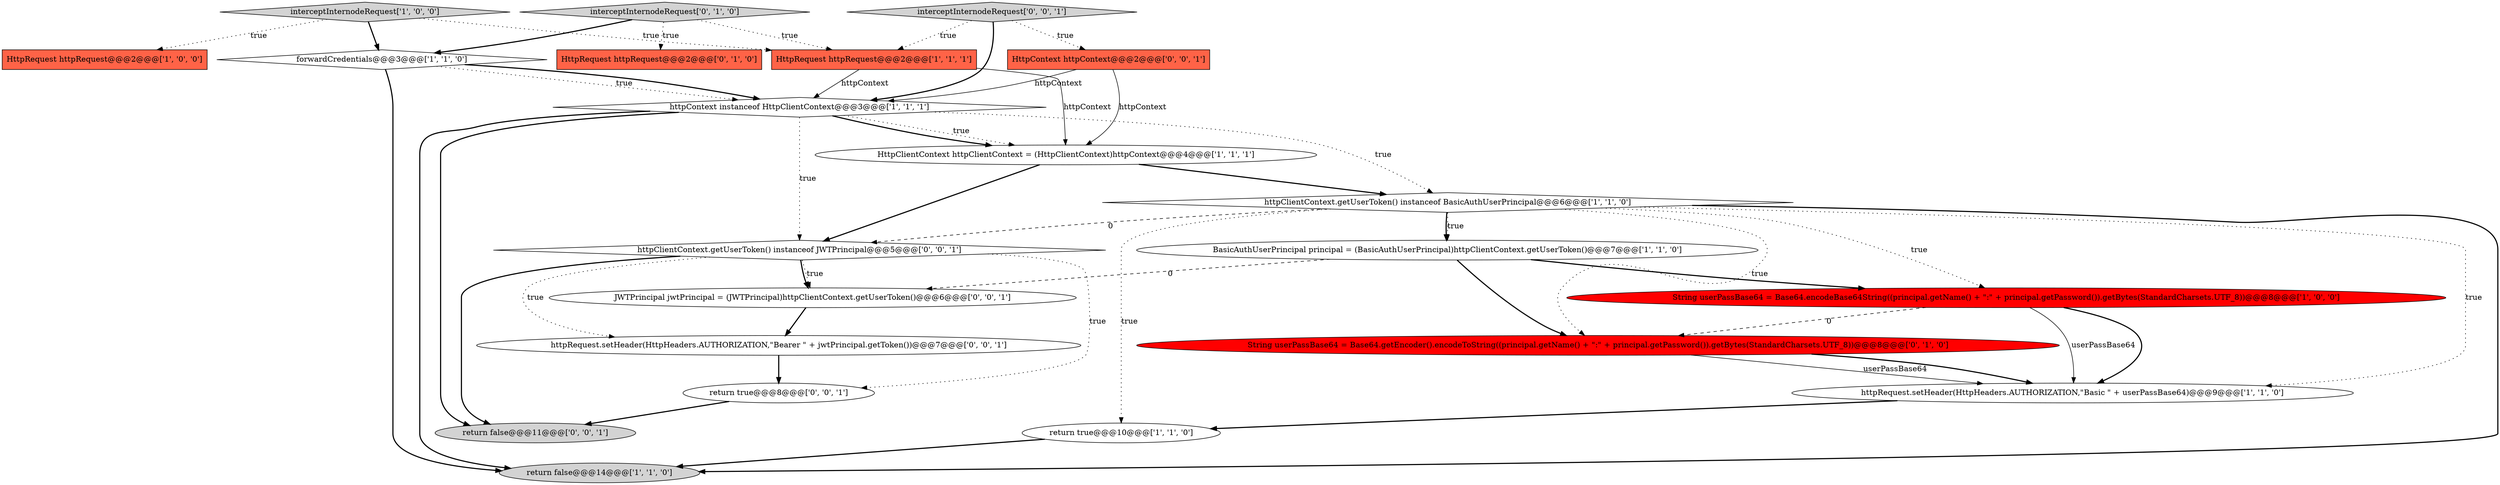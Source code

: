 digraph {
8 [style = filled, label = "httpRequest.setHeader(HttpHeaders.AUTHORIZATION,\"Basic \" + userPassBase64)@@@9@@@['1', '1', '0']", fillcolor = white, shape = ellipse image = "AAA0AAABBB1BBB"];
6 [style = filled, label = "forwardCredentials@@@3@@@['1', '1', '0']", fillcolor = white, shape = diamond image = "AAA0AAABBB1BBB"];
5 [style = filled, label = "HttpRequest httpRequest@@@2@@@['1', '0', '0']", fillcolor = tomato, shape = box image = "AAA0AAABBB1BBB"];
16 [style = filled, label = "JWTPrincipal jwtPrincipal = (JWTPrincipal)httpClientContext.getUserToken()@@@6@@@['0', '0', '1']", fillcolor = white, shape = ellipse image = "AAA0AAABBB3BBB"];
7 [style = filled, label = "httpContext instanceof HttpClientContext@@@3@@@['1', '1', '1']", fillcolor = white, shape = diamond image = "AAA0AAABBB1BBB"];
3 [style = filled, label = "interceptInternodeRequest['1', '0', '0']", fillcolor = lightgray, shape = diamond image = "AAA0AAABBB1BBB"];
2 [style = filled, label = "String userPassBase64 = Base64.encodeBase64String((principal.getName() + \":\" + principal.getPassword()).getBytes(StandardCharsets.UTF_8))@@@8@@@['1', '0', '0']", fillcolor = red, shape = ellipse image = "AAA1AAABBB1BBB"];
11 [style = filled, label = "return false@@@14@@@['1', '1', '0']", fillcolor = lightgray, shape = ellipse image = "AAA0AAABBB1BBB"];
12 [style = filled, label = "String userPassBase64 = Base64.getEncoder().encodeToString((principal.getName() + \":\" + principal.getPassword()).getBytes(StandardCharsets.UTF_8))@@@8@@@['0', '1', '0']", fillcolor = red, shape = ellipse image = "AAA1AAABBB2BBB"];
9 [style = filled, label = "HttpRequest httpRequest@@@2@@@['1', '1', '1']", fillcolor = tomato, shape = box image = "AAA0AAABBB1BBB"];
10 [style = filled, label = "BasicAuthUserPrincipal principal = (BasicAuthUserPrincipal)httpClientContext.getUserToken()@@@7@@@['1', '1', '0']", fillcolor = white, shape = ellipse image = "AAA0AAABBB1BBB"];
19 [style = filled, label = "HttpContext httpContext@@@2@@@['0', '0', '1']", fillcolor = tomato, shape = box image = "AAA0AAABBB3BBB"];
17 [style = filled, label = "return true@@@8@@@['0', '0', '1']", fillcolor = white, shape = ellipse image = "AAA0AAABBB3BBB"];
4 [style = filled, label = "return true@@@10@@@['1', '1', '0']", fillcolor = white, shape = ellipse image = "AAA0AAABBB1BBB"];
0 [style = filled, label = "httpClientContext.getUserToken() instanceof BasicAuthUserPrincipal@@@6@@@['1', '1', '0']", fillcolor = white, shape = diamond image = "AAA0AAABBB1BBB"];
14 [style = filled, label = "HttpRequest httpRequest@@@2@@@['0', '1', '0']", fillcolor = tomato, shape = box image = "AAA0AAABBB2BBB"];
20 [style = filled, label = "httpRequest.setHeader(HttpHeaders.AUTHORIZATION,\"Bearer \" + jwtPrincipal.getToken())@@@7@@@['0', '0', '1']", fillcolor = white, shape = ellipse image = "AAA0AAABBB3BBB"];
21 [style = filled, label = "interceptInternodeRequest['0', '0', '1']", fillcolor = lightgray, shape = diamond image = "AAA0AAABBB3BBB"];
18 [style = filled, label = "return false@@@11@@@['0', '0', '1']", fillcolor = lightgray, shape = ellipse image = "AAA0AAABBB3BBB"];
15 [style = filled, label = "httpClientContext.getUserToken() instanceof JWTPrincipal@@@5@@@['0', '0', '1']", fillcolor = white, shape = diamond image = "AAA0AAABBB3BBB"];
13 [style = filled, label = "interceptInternodeRequest['0', '1', '0']", fillcolor = lightgray, shape = diamond image = "AAA0AAABBB2BBB"];
1 [style = filled, label = "HttpClientContext httpClientContext = (HttpClientContext)httpContext@@@4@@@['1', '1', '1']", fillcolor = white, shape = ellipse image = "AAA0AAABBB1BBB"];
0->12 [style = dotted, label="true"];
7->11 [style = bold, label=""];
7->1 [style = bold, label=""];
20->17 [style = bold, label=""];
0->10 [style = dotted, label="true"];
1->15 [style = bold, label=""];
0->4 [style = dotted, label="true"];
0->15 [style = dashed, label="0"];
0->11 [style = bold, label=""];
15->20 [style = dotted, label="true"];
3->6 [style = bold, label=""];
12->8 [style = solid, label="userPassBase64"];
1->0 [style = bold, label=""];
2->8 [style = solid, label="userPassBase64"];
3->9 [style = dotted, label="true"];
9->7 [style = solid, label="httpContext"];
7->0 [style = dotted, label="true"];
15->16 [style = dotted, label="true"];
15->16 [style = bold, label=""];
7->15 [style = dotted, label="true"];
15->18 [style = bold, label=""];
15->17 [style = dotted, label="true"];
0->8 [style = dotted, label="true"];
2->12 [style = dashed, label="0"];
19->1 [style = solid, label="httpContext"];
0->10 [style = bold, label=""];
3->5 [style = dotted, label="true"];
21->9 [style = dotted, label="true"];
19->7 [style = solid, label="httpContext"];
9->1 [style = solid, label="httpContext"];
10->12 [style = bold, label=""];
12->8 [style = bold, label=""];
6->11 [style = bold, label=""];
21->19 [style = dotted, label="true"];
6->7 [style = dotted, label="true"];
7->18 [style = bold, label=""];
21->7 [style = bold, label=""];
10->2 [style = bold, label=""];
10->16 [style = dashed, label="0"];
0->2 [style = dotted, label="true"];
8->4 [style = bold, label=""];
13->6 [style = bold, label=""];
6->7 [style = bold, label=""];
7->1 [style = dotted, label="true"];
13->14 [style = dotted, label="true"];
4->11 [style = bold, label=""];
16->20 [style = bold, label=""];
17->18 [style = bold, label=""];
2->8 [style = bold, label=""];
13->9 [style = dotted, label="true"];
}
